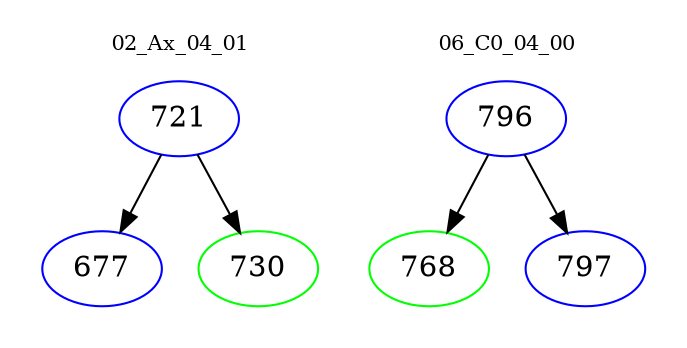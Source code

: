 digraph{
subgraph cluster_0 {
color = white
label = "02_Ax_04_01";
fontsize=10;
T0_721 [label="721", color="blue"]
T0_721 -> T0_677 [color="black"]
T0_677 [label="677", color="blue"]
T0_721 -> T0_730 [color="black"]
T0_730 [label="730", color="green"]
}
subgraph cluster_1 {
color = white
label = "06_C0_04_00";
fontsize=10;
T1_796 [label="796", color="blue"]
T1_796 -> T1_768 [color="black"]
T1_768 [label="768", color="green"]
T1_796 -> T1_797 [color="black"]
T1_797 [label="797", color="blue"]
}
}
